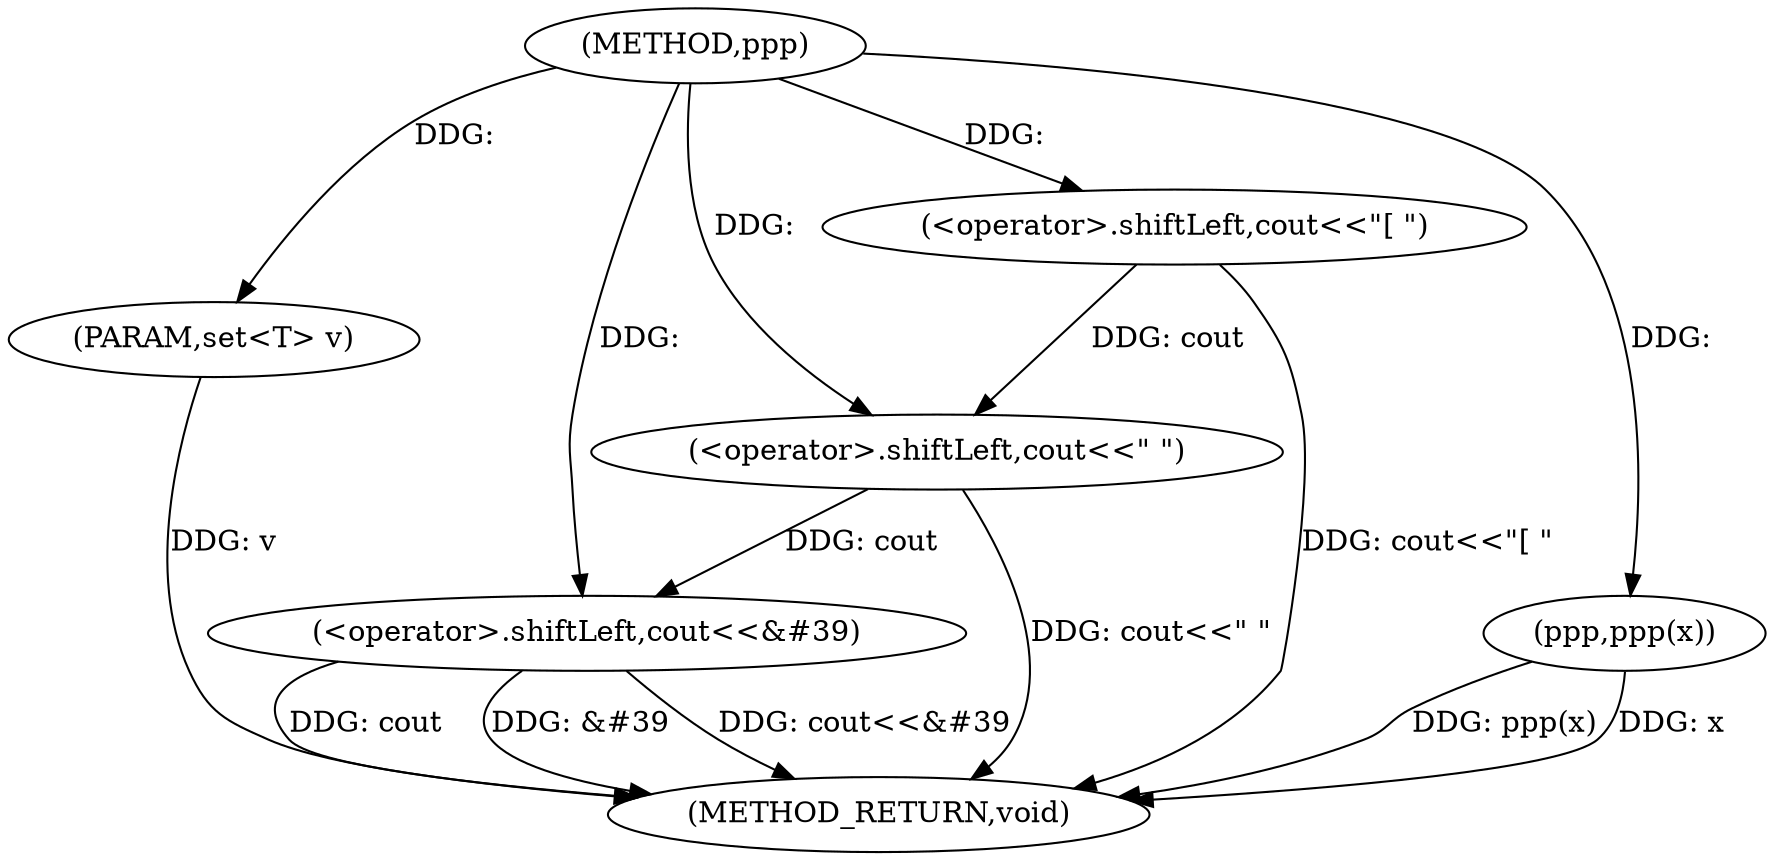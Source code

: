 digraph "ppp" {  
"1000205" [label = "(METHOD,ppp)" ]
"1000224" [label = "(METHOD_RETURN,void)" ]
"1000206" [label = "(PARAM,set<T> v)" ]
"1000208" [label = "(<operator>.shiftLeft,cout<<\"[ \")" ]
"1000218" [label = "(<operator>.shiftLeft,cout<<&#39)" ]
"1000213" [label = "(ppp,ppp(x))" ]
"1000215" [label = "(<operator>.shiftLeft,cout<<\" \")" ]
  "1000206" -> "1000224"  [ label = "DDG: v"] 
  "1000208" -> "1000224"  [ label = "DDG: cout<<\"[ \""] 
  "1000213" -> "1000224"  [ label = "DDG: ppp(x)"] 
  "1000215" -> "1000224"  [ label = "DDG: cout<<\" \""] 
  "1000218" -> "1000224"  [ label = "DDG: cout"] 
  "1000218" -> "1000224"  [ label = "DDG: &#39"] 
  "1000218" -> "1000224"  [ label = "DDG: cout<<&#39"] 
  "1000213" -> "1000224"  [ label = "DDG: x"] 
  "1000205" -> "1000206"  [ label = "DDG: "] 
  "1000205" -> "1000208"  [ label = "DDG: "] 
  "1000215" -> "1000218"  [ label = "DDG: cout"] 
  "1000205" -> "1000218"  [ label = "DDG: "] 
  "1000205" -> "1000213"  [ label = "DDG: "] 
  "1000208" -> "1000215"  [ label = "DDG: cout"] 
  "1000205" -> "1000215"  [ label = "DDG: "] 
}
